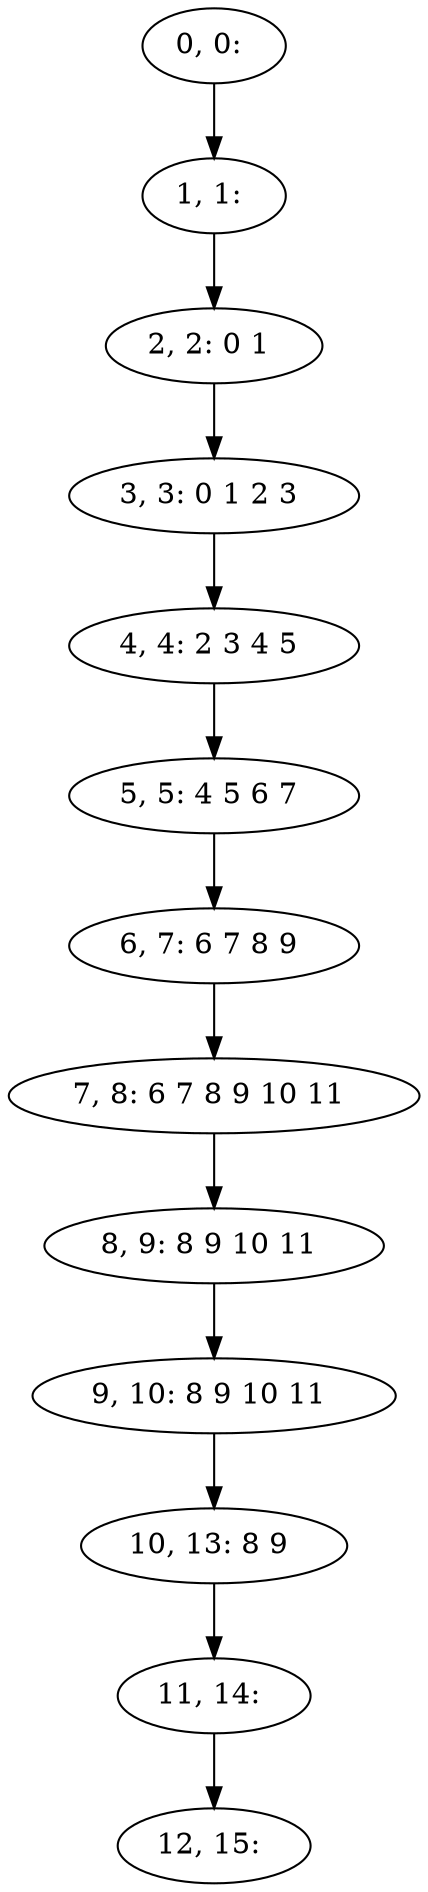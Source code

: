 digraph G {
0[label="0, 0: "];
1[label="1, 1: "];
2[label="2, 2: 0 1 "];
3[label="3, 3: 0 1 2 3 "];
4[label="4, 4: 2 3 4 5 "];
5[label="5, 5: 4 5 6 7 "];
6[label="6, 7: 6 7 8 9 "];
7[label="7, 8: 6 7 8 9 10 11 "];
8[label="8, 9: 8 9 10 11 "];
9[label="9, 10: 8 9 10 11 "];
10[label="10, 13: 8 9 "];
11[label="11, 14: "];
12[label="12, 15: "];
0->1 ;
1->2 ;
2->3 ;
3->4 ;
4->5 ;
5->6 ;
6->7 ;
7->8 ;
8->9 ;
9->10 ;
10->11 ;
11->12 ;
}
